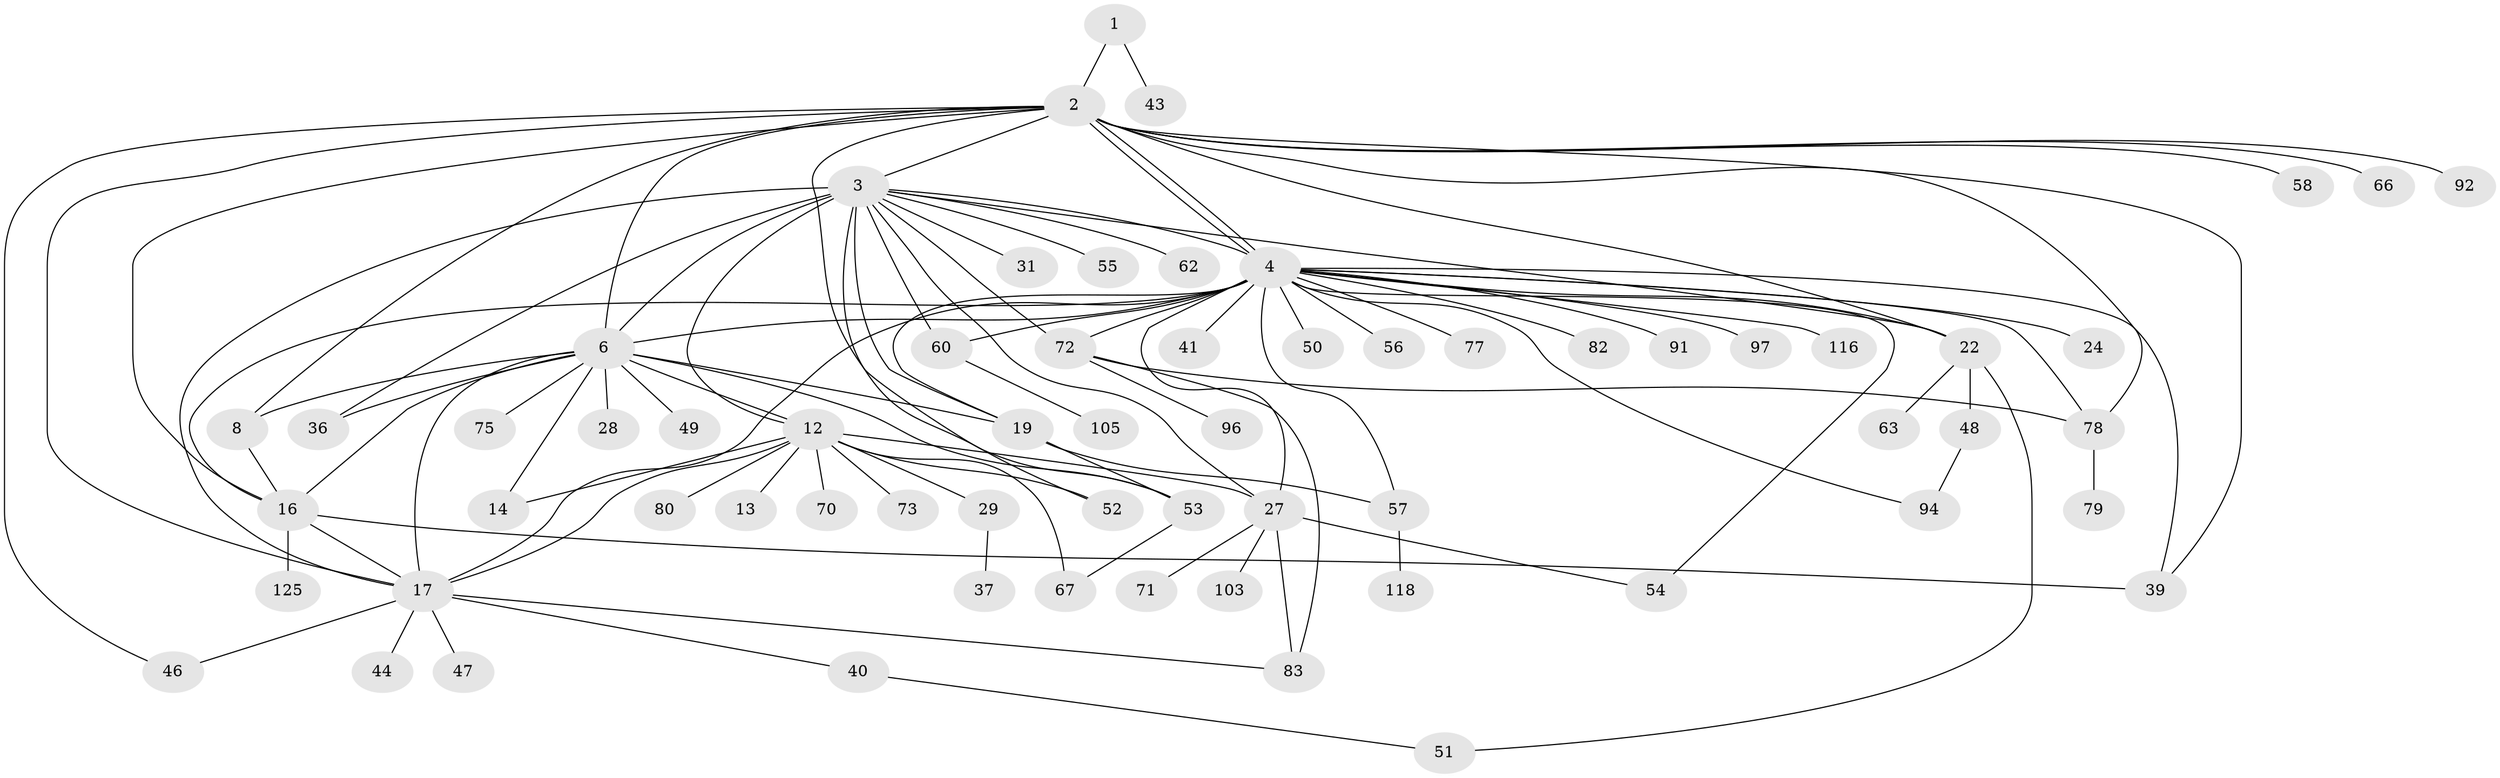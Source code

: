 // original degree distribution, {2: 0.21875, 18: 0.0078125, 24: 0.0078125, 22: 0.0078125, 1: 0.453125, 12: 0.0078125, 4: 0.09375, 5: 0.03125, 10: 0.0078125, 13: 0.0078125, 8: 0.0078125, 7: 0.015625, 11: 0.015625, 3: 0.0859375, 9: 0.015625, 6: 0.015625}
// Generated by graph-tools (version 1.1) at 2025/14/03/09/25 04:14:41]
// undirected, 64 vertices, 102 edges
graph export_dot {
graph [start="1"]
  node [color=gray90,style=filled];
  1;
  2 [super="+32+33"];
  3 [super="+26+18+88+117+5"];
  4 [super="+64+21+10+11+15+30+68+59+115+123+127"];
  6 [super="+34+95+89+35+84+7+25+9"];
  8 [super="+76"];
  12 [super="+74"];
  13;
  14;
  16;
  17 [super="+20+93+121"];
  19 [super="+38"];
  22 [super="+23+119+113+87"];
  24;
  27 [super="+42"];
  28;
  29;
  31;
  36;
  37;
  39;
  40;
  41;
  43;
  44;
  46;
  47;
  48;
  49;
  50;
  51;
  52;
  53;
  54;
  55;
  56;
  57;
  58;
  60;
  62;
  63;
  66;
  67;
  70;
  71;
  72 [super="+81+99+107"];
  73;
  75;
  77;
  78 [super="+86"];
  79;
  80;
  82;
  83;
  91;
  92;
  94;
  96;
  97;
  103;
  105;
  116;
  118;
  125;
  1 -- 2;
  1 -- 43;
  2 -- 3;
  2 -- 4 [weight=2];
  2 -- 4;
  2 -- 8;
  2 -- 16;
  2 -- 53;
  2 -- 58;
  2 -- 66;
  2 -- 92;
  2 -- 17 [weight=2];
  2 -- 6 [weight=2];
  2 -- 22;
  2 -- 39;
  2 -- 46;
  2 -- 78;
  3 -- 6 [weight=5];
  3 -- 12;
  3 -- 22;
  3 -- 31;
  3 -- 52;
  3 -- 55;
  3 -- 60;
  3 -- 62;
  3 -- 72 [weight=2];
  3 -- 4;
  3 -- 27;
  3 -- 19;
  3 -- 17;
  3 -- 36;
  4 -- 6 [weight=3];
  4 -- 16;
  4 -- 24;
  4 -- 39 [weight=2];
  4 -- 56;
  4 -- 94;
  4 -- 97;
  4 -- 116;
  4 -- 72;
  4 -- 41;
  4 -- 17 [weight=3];
  4 -- 22;
  4 -- 50;
  4 -- 27;
  4 -- 91;
  4 -- 78;
  4 -- 77;
  4 -- 82;
  4 -- 19;
  4 -- 57;
  4 -- 60;
  4 -- 54;
  6 -- 28;
  6 -- 36;
  6 -- 75;
  6 -- 17 [weight=6];
  6 -- 49;
  6 -- 53 [weight=2];
  6 -- 8;
  6 -- 12;
  6 -- 14;
  6 -- 16;
  6 -- 19 [weight=2];
  8 -- 16;
  12 -- 13;
  12 -- 14;
  12 -- 27;
  12 -- 29;
  12 -- 52;
  12 -- 67;
  12 -- 70;
  12 -- 73;
  12 -- 80;
  12 -- 17;
  16 -- 17;
  16 -- 39;
  16 -- 125;
  17 -- 40;
  17 -- 47;
  17 -- 44;
  17 -- 46;
  17 -- 83;
  19 -- 53;
  19 -- 57;
  22 -- 48;
  22 -- 63;
  22 -- 51;
  27 -- 54;
  27 -- 71;
  27 -- 83;
  27 -- 103;
  29 -- 37;
  40 -- 51;
  48 -- 94;
  53 -- 67;
  57 -- 118;
  60 -- 105;
  72 -- 96;
  72 -- 83;
  72 -- 78;
  78 -- 79;
}
